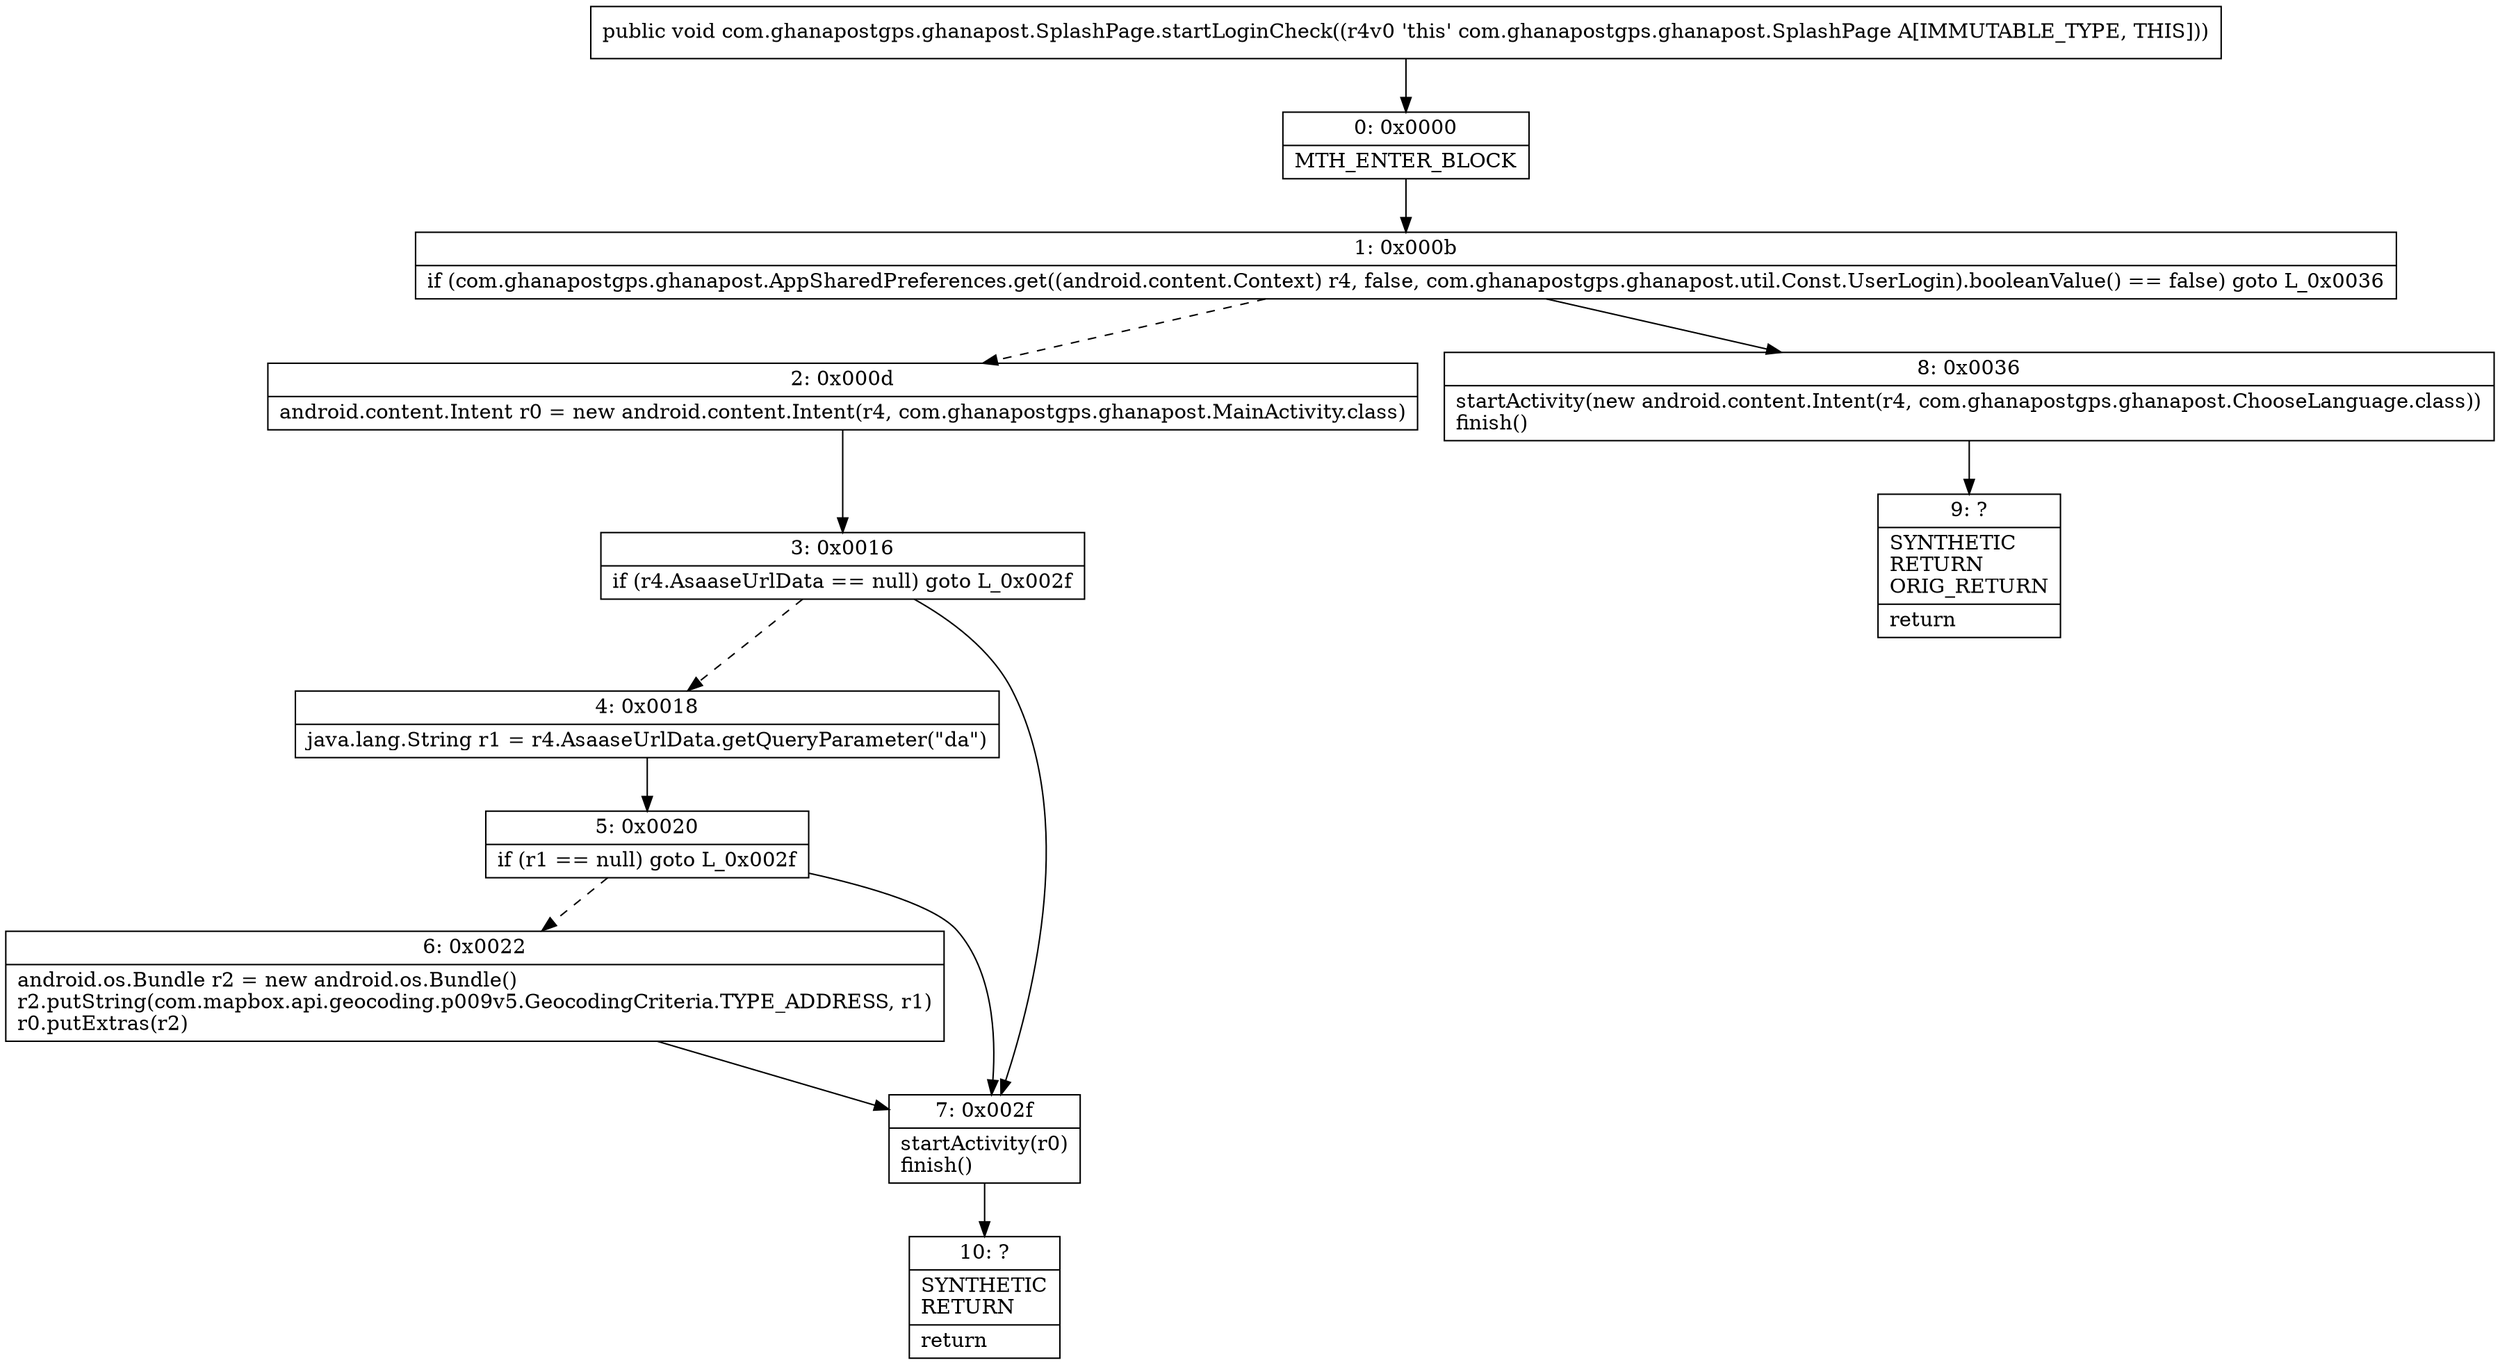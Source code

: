 digraph "CFG forcom.ghanapostgps.ghanapost.SplashPage.startLoginCheck()V" {
Node_0 [shape=record,label="{0\:\ 0x0000|MTH_ENTER_BLOCK\l}"];
Node_1 [shape=record,label="{1\:\ 0x000b|if (com.ghanapostgps.ghanapost.AppSharedPreferences.get((android.content.Context) r4, false, com.ghanapostgps.ghanapost.util.Const.UserLogin).booleanValue() == false) goto L_0x0036\l}"];
Node_2 [shape=record,label="{2\:\ 0x000d|android.content.Intent r0 = new android.content.Intent(r4, com.ghanapostgps.ghanapost.MainActivity.class)\l}"];
Node_3 [shape=record,label="{3\:\ 0x0016|if (r4.AsaaseUrlData == null) goto L_0x002f\l}"];
Node_4 [shape=record,label="{4\:\ 0x0018|java.lang.String r1 = r4.AsaaseUrlData.getQueryParameter(\"da\")\l}"];
Node_5 [shape=record,label="{5\:\ 0x0020|if (r1 == null) goto L_0x002f\l}"];
Node_6 [shape=record,label="{6\:\ 0x0022|android.os.Bundle r2 = new android.os.Bundle()\lr2.putString(com.mapbox.api.geocoding.p009v5.GeocodingCriteria.TYPE_ADDRESS, r1)\lr0.putExtras(r2)\l}"];
Node_7 [shape=record,label="{7\:\ 0x002f|startActivity(r0)\lfinish()\l}"];
Node_8 [shape=record,label="{8\:\ 0x0036|startActivity(new android.content.Intent(r4, com.ghanapostgps.ghanapost.ChooseLanguage.class))\lfinish()\l}"];
Node_9 [shape=record,label="{9\:\ ?|SYNTHETIC\lRETURN\lORIG_RETURN\l|return\l}"];
Node_10 [shape=record,label="{10\:\ ?|SYNTHETIC\lRETURN\l|return\l}"];
MethodNode[shape=record,label="{public void com.ghanapostgps.ghanapost.SplashPage.startLoginCheck((r4v0 'this' com.ghanapostgps.ghanapost.SplashPage A[IMMUTABLE_TYPE, THIS])) }"];
MethodNode -> Node_0;
Node_0 -> Node_1;
Node_1 -> Node_2[style=dashed];
Node_1 -> Node_8;
Node_2 -> Node_3;
Node_3 -> Node_4[style=dashed];
Node_3 -> Node_7;
Node_4 -> Node_5;
Node_5 -> Node_6[style=dashed];
Node_5 -> Node_7;
Node_6 -> Node_7;
Node_7 -> Node_10;
Node_8 -> Node_9;
}

